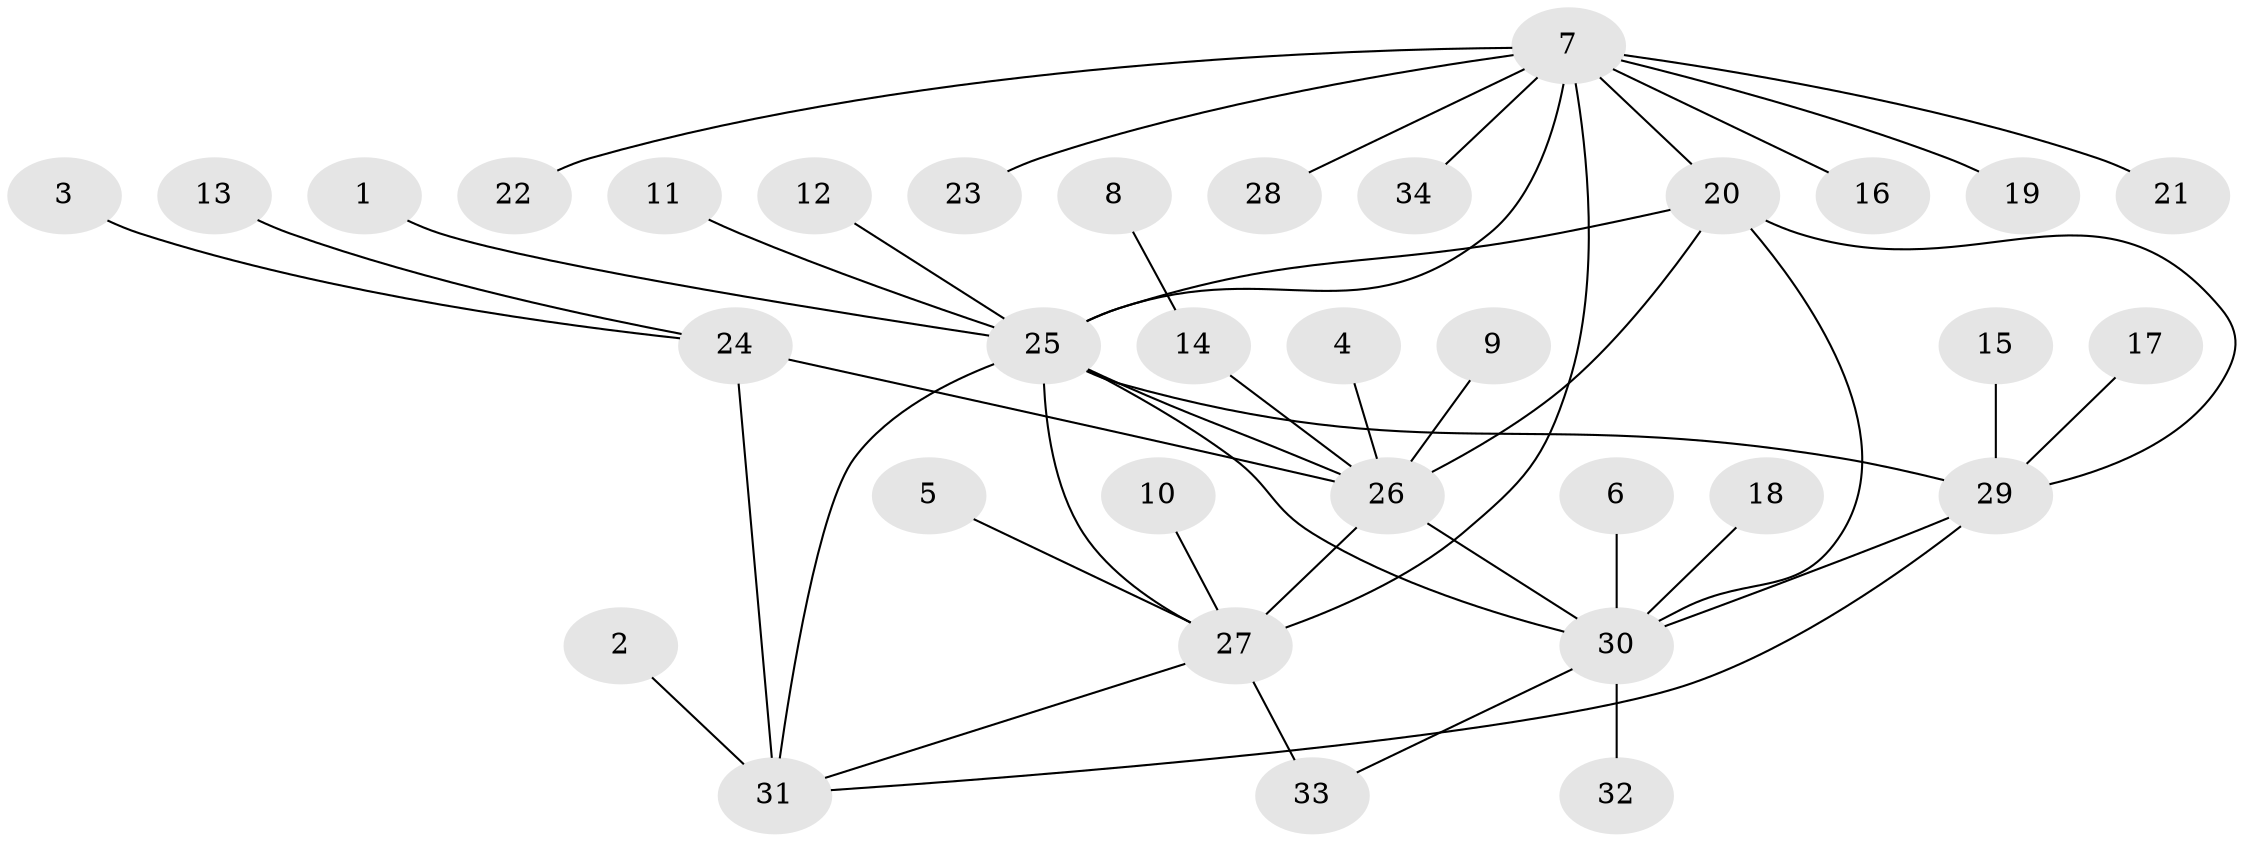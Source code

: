 // original degree distribution, {9: 0.029411764705882353, 6: 0.058823529411764705, 7: 0.04411764705882353, 3: 0.058823529411764705, 13: 0.014705882352941176, 5: 0.014705882352941176, 4: 0.014705882352941176, 11: 0.014705882352941176, 2: 0.16176470588235295, 1: 0.5882352941176471}
// Generated by graph-tools (version 1.1) at 2025/26/03/09/25 03:26:49]
// undirected, 34 vertices, 45 edges
graph export_dot {
graph [start="1"]
  node [color=gray90,style=filled];
  1;
  2;
  3;
  4;
  5;
  6;
  7;
  8;
  9;
  10;
  11;
  12;
  13;
  14;
  15;
  16;
  17;
  18;
  19;
  20;
  21;
  22;
  23;
  24;
  25;
  26;
  27;
  28;
  29;
  30;
  31;
  32;
  33;
  34;
  1 -- 25 [weight=1.0];
  2 -- 31 [weight=1.0];
  3 -- 24 [weight=1.0];
  4 -- 26 [weight=1.0];
  5 -- 27 [weight=1.0];
  6 -- 30 [weight=1.0];
  7 -- 16 [weight=1.0];
  7 -- 19 [weight=1.0];
  7 -- 20 [weight=1.0];
  7 -- 21 [weight=1.0];
  7 -- 22 [weight=1.0];
  7 -- 23 [weight=1.0];
  7 -- 25 [weight=2.0];
  7 -- 27 [weight=2.0];
  7 -- 28 [weight=1.0];
  7 -- 34 [weight=1.0];
  8 -- 14 [weight=1.0];
  9 -- 26 [weight=1.0];
  10 -- 27 [weight=1.0];
  11 -- 25 [weight=1.0];
  12 -- 25 [weight=1.0];
  13 -- 24 [weight=1.0];
  14 -- 26 [weight=2.0];
  15 -- 29 [weight=1.0];
  17 -- 29 [weight=1.0];
  18 -- 30 [weight=1.0];
  20 -- 25 [weight=1.0];
  20 -- 26 [weight=1.0];
  20 -- 29 [weight=1.0];
  20 -- 30 [weight=1.0];
  24 -- 26 [weight=1.0];
  24 -- 31 [weight=2.0];
  25 -- 26 [weight=1.0];
  25 -- 27 [weight=2.0];
  25 -- 29 [weight=1.0];
  25 -- 30 [weight=1.0];
  25 -- 31 [weight=1.0];
  26 -- 27 [weight=2.0];
  26 -- 30 [weight=1.0];
  27 -- 31 [weight=1.0];
  27 -- 33 [weight=1.0];
  29 -- 30 [weight=1.0];
  29 -- 31 [weight=1.0];
  30 -- 32 [weight=1.0];
  30 -- 33 [weight=1.0];
}
